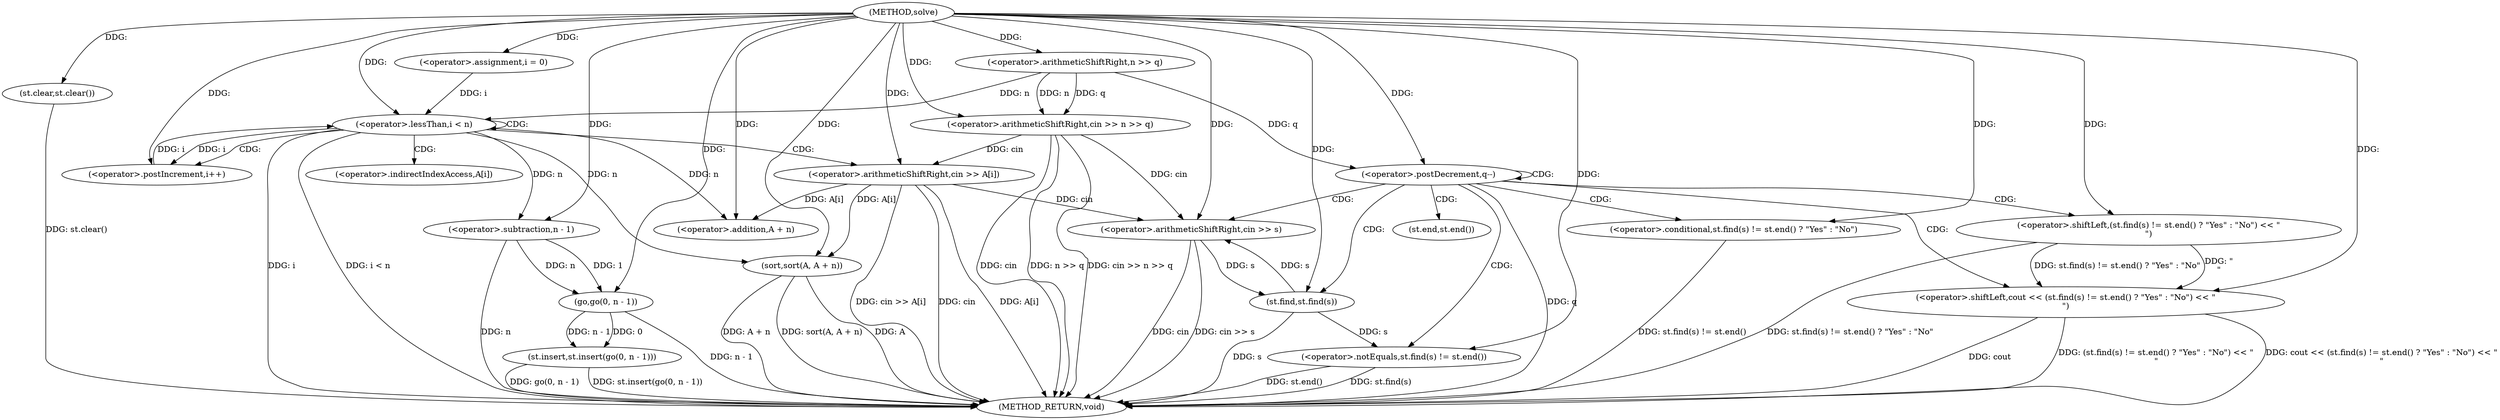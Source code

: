 digraph "solve" {  
"1000284" [label = "(METHOD,solve)" ]
"1000339" [label = "(METHOD_RETURN,void)" ]
"1000286" [label = "(st.clear,st.clear())" ]
"1000289" [label = "(<operator>.arithmeticShiftRight,cin >> n >> q)" ]
"1000309" [label = "(sort,sort(A, A + n))" ]
"1000314" [label = "(st.insert,st.insert(go(0, n - 1)))" ]
"1000296" [label = "(<operator>.assignment,i = 0)" ]
"1000299" [label = "(<operator>.lessThan,i < n)" ]
"1000302" [label = "(<operator>.postIncrement,i++)" ]
"1000304" [label = "(<operator>.arithmeticShiftRight,cin >> A[i])" ]
"1000321" [label = "(<operator>.postDecrement,q--)" ]
"1000291" [label = "(<operator>.arithmeticShiftRight,n >> q)" ]
"1000311" [label = "(<operator>.addition,A + n)" ]
"1000315" [label = "(go,go(0, n - 1))" ]
"1000325" [label = "(<operator>.arithmeticShiftRight,cin >> s)" ]
"1000328" [label = "(<operator>.shiftLeft,cout << (st.find(s) != st.end() ? \"Yes\" : \"No\") << \"\n\")" ]
"1000317" [label = "(<operator>.subtraction,n - 1)" ]
"1000330" [label = "(<operator>.shiftLeft,(st.find(s) != st.end() ? \"Yes\" : \"No\") << \"\n\")" ]
"1000331" [label = "(<operator>.conditional,st.find(s) != st.end() ? \"Yes\" : \"No\")" ]
"1000332" [label = "(<operator>.notEquals,st.find(s) != st.end())" ]
"1000333" [label = "(st.find,st.find(s))" ]
"1000306" [label = "(<operator>.indirectIndexAccess,A[i])" ]
"1000335" [label = "(st.end,st.end())" ]
  "1000286" -> "1000339"  [ label = "DDG: st.clear()"] 
  "1000289" -> "1000339"  [ label = "DDG: cin"] 
  "1000289" -> "1000339"  [ label = "DDG: n >> q"] 
  "1000289" -> "1000339"  [ label = "DDG: cin >> n >> q"] 
  "1000299" -> "1000339"  [ label = "DDG: i"] 
  "1000299" -> "1000339"  [ label = "DDG: i < n"] 
  "1000309" -> "1000339"  [ label = "DDG: A"] 
  "1000309" -> "1000339"  [ label = "DDG: A + n"] 
  "1000309" -> "1000339"  [ label = "DDG: sort(A, A + n)"] 
  "1000317" -> "1000339"  [ label = "DDG: n"] 
  "1000315" -> "1000339"  [ label = "DDG: n - 1"] 
  "1000314" -> "1000339"  [ label = "DDG: go(0, n - 1)"] 
  "1000314" -> "1000339"  [ label = "DDG: st.insert(go(0, n - 1))"] 
  "1000321" -> "1000339"  [ label = "DDG: q"] 
  "1000325" -> "1000339"  [ label = "DDG: cin"] 
  "1000325" -> "1000339"  [ label = "DDG: cin >> s"] 
  "1000333" -> "1000339"  [ label = "DDG: s"] 
  "1000332" -> "1000339"  [ label = "DDG: st.find(s)"] 
  "1000332" -> "1000339"  [ label = "DDG: st.end()"] 
  "1000331" -> "1000339"  [ label = "DDG: st.find(s) != st.end()"] 
  "1000330" -> "1000339"  [ label = "DDG: st.find(s) != st.end() ? \"Yes\" : \"No\""] 
  "1000328" -> "1000339"  [ label = "DDG: (st.find(s) != st.end() ? \"Yes\" : \"No\") << \"\n\""] 
  "1000328" -> "1000339"  [ label = "DDG: cout << (st.find(s) != st.end() ? \"Yes\" : \"No\") << \"\n\""] 
  "1000304" -> "1000339"  [ label = "DDG: cin"] 
  "1000304" -> "1000339"  [ label = "DDG: A[i]"] 
  "1000304" -> "1000339"  [ label = "DDG: cin >> A[i]"] 
  "1000328" -> "1000339"  [ label = "DDG: cout"] 
  "1000284" -> "1000286"  [ label = "DDG: "] 
  "1000284" -> "1000289"  [ label = "DDG: "] 
  "1000291" -> "1000289"  [ label = "DDG: q"] 
  "1000291" -> "1000289"  [ label = "DDG: n"] 
  "1000284" -> "1000296"  [ label = "DDG: "] 
  "1000304" -> "1000309"  [ label = "DDG: A[i]"] 
  "1000284" -> "1000309"  [ label = "DDG: "] 
  "1000299" -> "1000309"  [ label = "DDG: n"] 
  "1000315" -> "1000314"  [ label = "DDG: n - 1"] 
  "1000315" -> "1000314"  [ label = "DDG: 0"] 
  "1000284" -> "1000291"  [ label = "DDG: "] 
  "1000296" -> "1000299"  [ label = "DDG: i"] 
  "1000302" -> "1000299"  [ label = "DDG: i"] 
  "1000284" -> "1000299"  [ label = "DDG: "] 
  "1000291" -> "1000299"  [ label = "DDG: n"] 
  "1000299" -> "1000302"  [ label = "DDG: i"] 
  "1000284" -> "1000302"  [ label = "DDG: "] 
  "1000289" -> "1000304"  [ label = "DDG: cin"] 
  "1000284" -> "1000304"  [ label = "DDG: "] 
  "1000304" -> "1000311"  [ label = "DDG: A[i]"] 
  "1000284" -> "1000311"  [ label = "DDG: "] 
  "1000299" -> "1000311"  [ label = "DDG: n"] 
  "1000284" -> "1000315"  [ label = "DDG: "] 
  "1000317" -> "1000315"  [ label = "DDG: n"] 
  "1000317" -> "1000315"  [ label = "DDG: 1"] 
  "1000291" -> "1000321"  [ label = "DDG: q"] 
  "1000284" -> "1000321"  [ label = "DDG: "] 
  "1000284" -> "1000317"  [ label = "DDG: "] 
  "1000299" -> "1000317"  [ label = "DDG: n"] 
  "1000289" -> "1000325"  [ label = "DDG: cin"] 
  "1000304" -> "1000325"  [ label = "DDG: cin"] 
  "1000284" -> "1000325"  [ label = "DDG: "] 
  "1000333" -> "1000325"  [ label = "DDG: s"] 
  "1000284" -> "1000328"  [ label = "DDG: "] 
  "1000330" -> "1000328"  [ label = "DDG: st.find(s) != st.end() ? \"Yes\" : \"No\""] 
  "1000330" -> "1000328"  [ label = "DDG: \"\n\""] 
  "1000284" -> "1000330"  [ label = "DDG: "] 
  "1000284" -> "1000331"  [ label = "DDG: "] 
  "1000333" -> "1000332"  [ label = "DDG: s"] 
  "1000284" -> "1000332"  [ label = "DDG: "] 
  "1000325" -> "1000333"  [ label = "DDG: s"] 
  "1000284" -> "1000333"  [ label = "DDG: "] 
  "1000299" -> "1000299"  [ label = "CDG: "] 
  "1000299" -> "1000304"  [ label = "CDG: "] 
  "1000299" -> "1000302"  [ label = "CDG: "] 
  "1000299" -> "1000306"  [ label = "CDG: "] 
  "1000321" -> "1000328"  [ label = "CDG: "] 
  "1000321" -> "1000335"  [ label = "CDG: "] 
  "1000321" -> "1000330"  [ label = "CDG: "] 
  "1000321" -> "1000333"  [ label = "CDG: "] 
  "1000321" -> "1000331"  [ label = "CDG: "] 
  "1000321" -> "1000332"  [ label = "CDG: "] 
  "1000321" -> "1000325"  [ label = "CDG: "] 
  "1000321" -> "1000321"  [ label = "CDG: "] 
}
